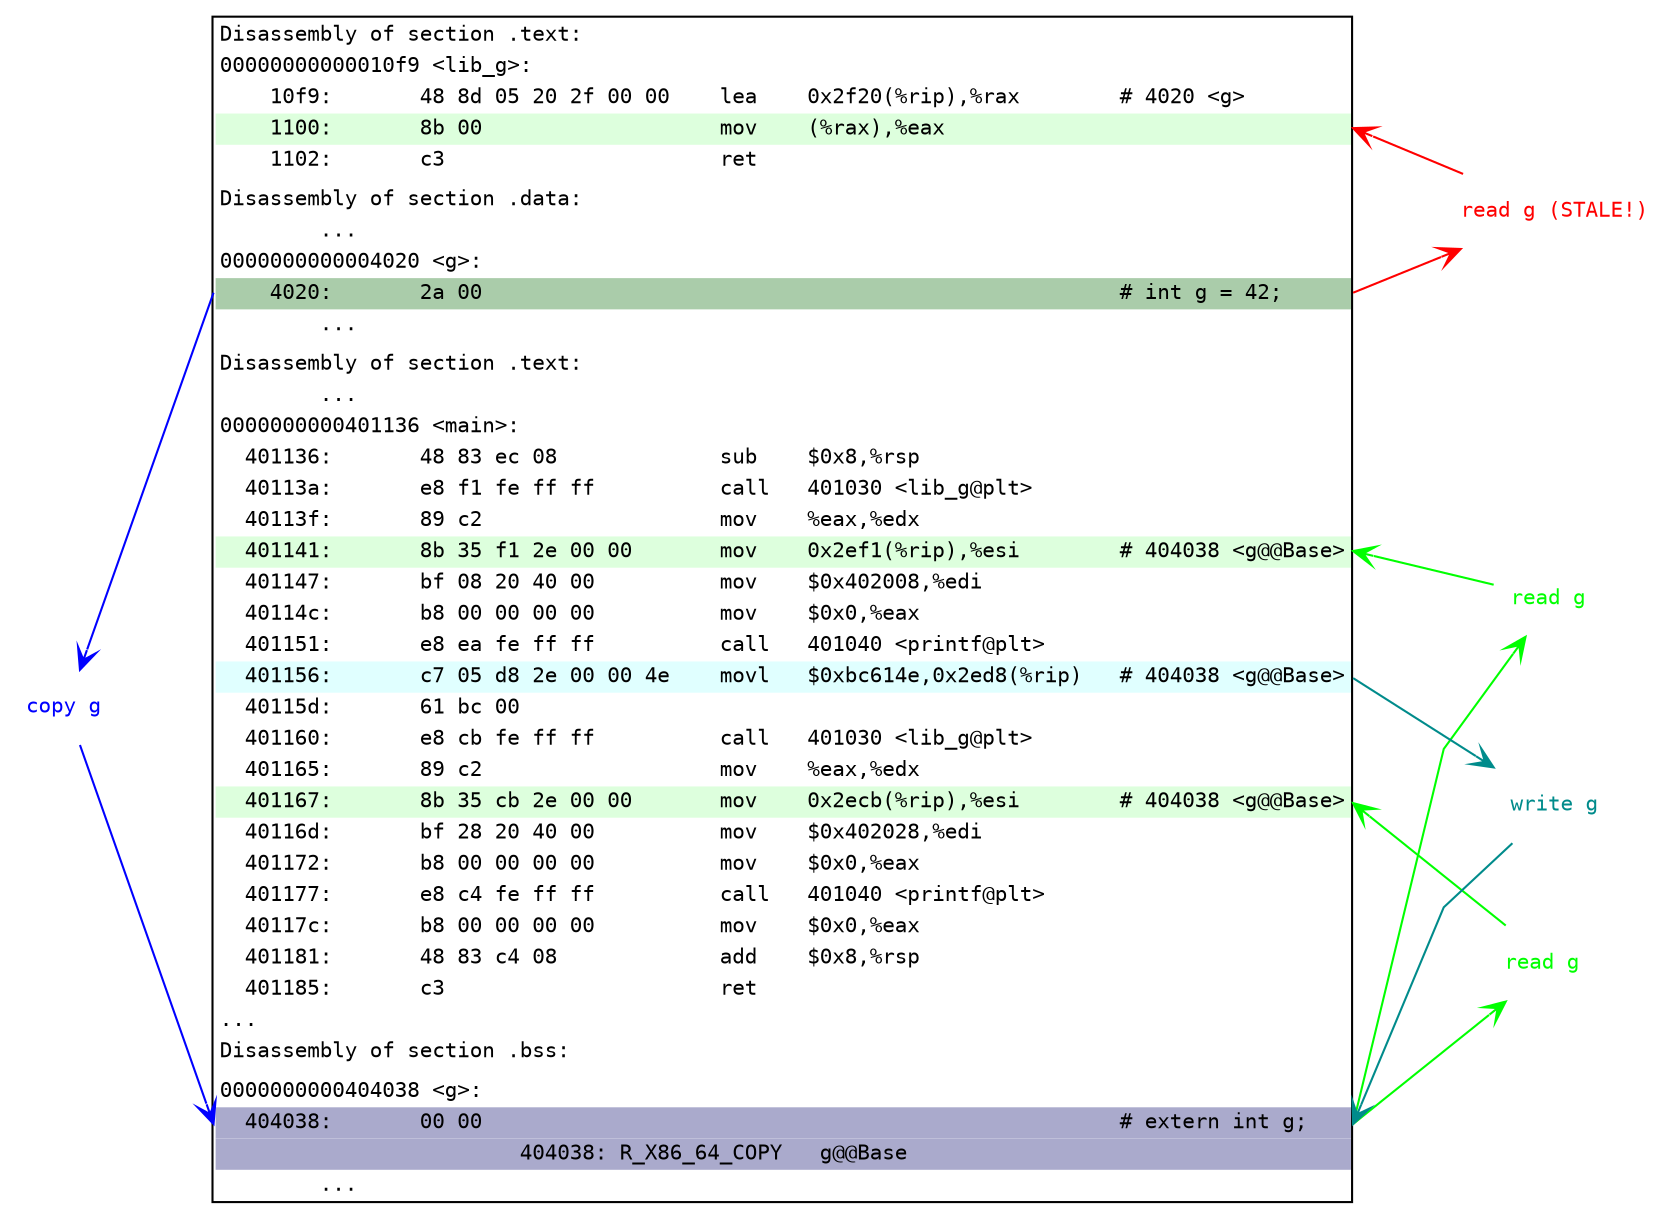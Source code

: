 digraph {
  graph [splines=polyline]
  rankdir=LR
  node [shape=plaintext fontname=mono fontsize=10]

  prog [ label=<
      <TABLE BORDER="1" CELLBORDER="0" CELLSPACING="0">
        <TR><TD ALIGN="left"                     >Disassembly of section .text:</TD></TR>
        <TR><TD ALIGN="left"                     >00000000000010f9 &lt;lib_g&gt;:</TD></TR>
        <TR><TD ALIGN="left"                     >    10f9:       48 8d 05 20 2f 00 00    lea    0x2f20(%rip),%rax        # 4020 &lt;g&gt;</TD></TR>
        <TR><TD ALIGN="left" bgcolor="#ddffdd"
                                    PORT="lib_g" >    1100:       8b 00                   mov    (%rax),%eax</TD></TR>
        <TR><TD ALIGN="left"                     >    1102:       c3                      ret</TD></TR>
        <TR><TD ALIGN="left"                     ></TD></TR>
        <TR><TD ALIGN="left"                     >Disassembly of section .data:</TD></TR>
        <TR><TD ALIGN="left"                     >        ...</TD></TR>
        <TR><TD ALIGN="left"      PORT="gl_addr" >0000000000004020 &lt;g&gt;:</TD></TR>
        <TR><TD ALIGN="left" bgcolor="#aaccaa"
                                      PORT="gl"  >    4020:       2a 00                                                   # int g = 42;</TD></TR>
        <TR><TD ALIGN="left"                     >        ...</TD></TR>
        <TR><TD ALIGN="left"                     ></TD></TR>
        <TR><TD ALIGN="left"                     >Disassembly of section .text:</TD></TR>
        <TR><TD ALIGN="left"                     >        ...</TD></TR>
        <TR><TD ALIGN="left"                     >0000000000401136 &lt;main&gt;:</TD></TR>
        <TR><TD ALIGN="left"                     >  401136:       48 83 ec 08             sub    $0x8,%rsp</TD></TR>
        <TR><TD ALIGN="left"                     >  40113a:       e8 f1 fe ff ff          call   401030 &lt;lib_g@plt&gt;</TD></TR>
        <TR><TD ALIGN="left"                     >  40113f:       89 c2                   mov    %eax,%edx</TD></TR>
        <TR><TD ALIGN="left" bgcolor="#ddffdd"
                             PORT="print_before" >  401141:       8b 35 f1 2e 00 00       mov    0x2ef1(%rip),%esi        # 404038 &lt;g@@Base&gt;</TD></TR>
        <TR><TD ALIGN="left"                     >  401147:       bf 08 20 40 00          mov    $0x402008,%edi</TD></TR>
        <TR><TD ALIGN="left"                     >  40114c:       b8 00 00 00 00          mov    $0x0,%eax</TD></TR>
        <TR><TD ALIGN="left"                     >  401151:       e8 ea fe ff ff          call   401040 &lt;printf@plt&gt;</TD></TR>
        <TR><TD ALIGN="left" bgcolor="lightcyan"
                                 PORT="assign_g" >  401156:       c7 05 d8 2e 00 00 4e    movl   $0xbc614e,0x2ed8(%rip)   # 404038 &lt;g@@Base&gt;</TD></TR>
        <TR><TD ALIGN="left"                     >  40115d:       61 bc 00</TD></TR>
        <TR><TD ALIGN="left"                     >  401160:       e8 cb fe ff ff          call   401030 &lt;lib_g@plt&gt;</TD></TR>
        <TR><TD ALIGN="left"                     >  401165:       89 c2                   mov    %eax,%edx</TD></TR>
        <TR><TD ALIGN="left" bgcolor="#ddffdd"
                              PORT="print_after" >  401167:       8b 35 cb 2e 00 00       mov    0x2ecb(%rip),%esi        # 404038 &lt;g@@Base&gt;</TD></TR>
        <TR><TD ALIGN="left"                     >  40116d:       bf 28 20 40 00          mov    $0x402028,%edi</TD></TR>
        <TR><TD ALIGN="left"                     >  401172:       b8 00 00 00 00          mov    $0x0,%eax</TD></TR>
        <TR><TD ALIGN="left"                     >  401177:       e8 c4 fe ff ff          call   401040 &lt;printf@plt&gt;</TD></TR>
        <TR><TD ALIGN="left"                     >  40117c:       b8 00 00 00 00          mov    $0x0,%eax</TD></TR>
        <TR><TD ALIGN="left"                     >  401181:       48 83 c4 08             add    $0x8,%rsp</TD></TR>
        <TR><TD ALIGN="left"                     >  401185:       c3                      ret</TD></TR>
        <TR><TD ALIGN="left"                     >...</TD></TR>
        <TR><TD ALIGN="left"                     >Disassembly of section .bss:</TD></TR>
        <TR><TD ALIGN="left"                     ></TD></TR>
        <TR><TD ALIGN="left"                     >0000000000404038 &lt;g&gt;:</TD></TR>
        <TR><TD ALIGN="left" bgcolor="#aaaacc"
                                       PORT="gp" >  404038:       00 00                                                   # extern int g;</TD></TR>
        <TR><TD ALIGN="left" bgcolor="#aaaacc"
                                                 >                        404038: R_X86_64_COPY   g@@Base</TD></TR>
        <TR><TD ALIGN="left"                     >        ...</TD></TR>
    </TABLE>
  >]

  "read g" [fontcolor=red label="read g (STALE!)"]
  "read g " [fontcolor=green]
  "read g  " [fontcolor=green]
  "write g" [fontcolor=darkcyan]
  "copy g" [fontcolor=blue]

  edge[arrowhead=vee]
  prog:gl:e -> "read g" -> prog:lib_g:e [color=red]
  prog:gp:e -> "read g " -> prog:print_before:e [color=green]
  prog:assign_g:e -> "write g" -> prog:gp:e [color=darkcyan]
  prog:gp:e -> "read g  " -> prog:print_after:e [color=green]
  prog:gl:w -> "copy g" -> prog:gp:w [color=blue]

  { rank=min; "copy g"; }
  { rank=max; "read g"; "read g "; "read g  "; }
}
